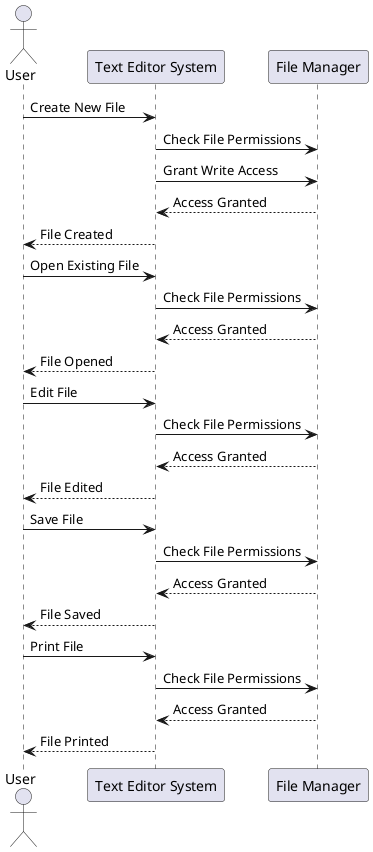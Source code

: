 @startuml

actor User
participant "Text Editor System" as Editor
participant "File Manager" as FileManager

User -> Editor: Create New File
Editor -> FileManager: Check File Permissions
Editor -> FileManager: Grant Write Access
FileManager --> Editor: Access Granted
Editor --> User: File Created

User -> Editor: Open Existing File
Editor -> FileManager: Check File Permissions
FileManager --> Editor: Access Granted
Editor --> User: File Opened

User -> Editor: Edit File
Editor -> FileManager: Check File Permissions
FileManager --> Editor: Access Granted
Editor --> User: File Edited

User -> Editor: Save File
Editor -> FileManager: Check File Permissions
FileManager --> Editor: Access Granted
Editor --> User: File Saved

User -> Editor: Print File
Editor -> FileManager: Check File Permissions
FileManager --> Editor: Access Granted
Editor --> User: File Printed

@enduml
